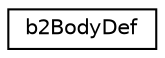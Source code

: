 digraph "Graphical Class Hierarchy"
{
 // LATEX_PDF_SIZE
  edge [fontname="Helvetica",fontsize="10",labelfontname="Helvetica",labelfontsize="10"];
  node [fontname="Helvetica",fontsize="10",shape=record];
  rankdir="LR";
  Node0 [label="b2BodyDef",height=0.2,width=0.4,color="black", fillcolor="white", style="filled",URL="$structb2BodyDef.html",tooltip=" "];
}
